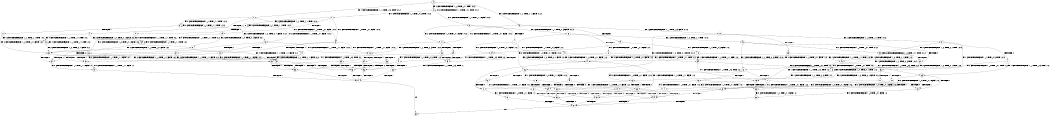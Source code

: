 digraph BCG {
size = "7, 10.5";
center = TRUE;
node [shape = circle];
0 [peripheries = 2];
0 -> 1 [label = "EX !1 !ATOMIC_EXCH_BRANCH (1, +1, TRUE, +0, 3, TRUE) !:0:1:2:"];
0 -> 2 [label = "EX !2 !ATOMIC_EXCH_BRANCH (1, +0, TRUE, +0, 1, TRUE) !:0:1:2:"];
0 -> 3 [label = "EX !0 !ATOMIC_EXCH_BRANCH (1, +1, TRUE, +1, 1, FALSE) !:0:1:2:"];
1 -> 4 [label = "TERMINATE !1"];
1 -> 5 [label = "EX !2 !ATOMIC_EXCH_BRANCH (1, +0, TRUE, +0, 1, FALSE) !:0:1:2:"];
1 -> 6 [label = "EX !0 !ATOMIC_EXCH_BRANCH (1, +1, TRUE, +1, 1, TRUE) !:0:1:2:"];
2 -> 7 [label = "EX !1 !ATOMIC_EXCH_BRANCH (1, +1, TRUE, +0, 3, TRUE) !:0:1:2:"];
2 -> 8 [label = "EX !0 !ATOMIC_EXCH_BRANCH (1, +1, TRUE, +1, 1, FALSE) !:0:1:2:"];
2 -> 2 [label = "EX !2 !ATOMIC_EXCH_BRANCH (1, +0, TRUE, +0, 1, TRUE) !:0:1:2:"];
3 -> 9 [label = "TERMINATE !0"];
3 -> 10 [label = "EX !1 !ATOMIC_EXCH_BRANCH (1, +1, TRUE, +0, 3, FALSE) !:0:1:2:"];
3 -> 11 [label = "EX !2 !ATOMIC_EXCH_BRANCH (1, +0, TRUE, +0, 1, FALSE) !:0:1:2:"];
4 -> 12 [label = "EX !2 !ATOMIC_EXCH_BRANCH (1, +0, TRUE, +0, 1, FALSE) !:0:2:"];
4 -> 13 [label = "EX !0 !ATOMIC_EXCH_BRANCH (1, +1, TRUE, +1, 1, TRUE) !:0:2:"];
5 -> 14 [label = "TERMINATE !1"];
5 -> 15 [label = "TERMINATE !2"];
5 -> 16 [label = "EX !0 !ATOMIC_EXCH_BRANCH (1, +1, TRUE, +1, 1, FALSE) !:0:1:2:"];
6 -> 17 [label = "TERMINATE !1"];
6 -> 18 [label = "EX !2 !ATOMIC_EXCH_BRANCH (1, +0, TRUE, +0, 1, FALSE) !:0:1:2:"];
6 -> 6 [label = "EX !0 !ATOMIC_EXCH_BRANCH (1, +1, TRUE, +1, 1, TRUE) !:0:1:2:"];
7 -> 19 [label = "TERMINATE !1"];
7 -> 20 [label = "EX !0 !ATOMIC_EXCH_BRANCH (1, +1, TRUE, +1, 1, TRUE) !:0:1:2:"];
7 -> 5 [label = "EX !2 !ATOMIC_EXCH_BRANCH (1, +0, TRUE, +0, 1, FALSE) !:0:1:2:"];
8 -> 21 [label = "TERMINATE !0"];
8 -> 22 [label = "EX !1 !ATOMIC_EXCH_BRANCH (1, +1, TRUE, +0, 3, FALSE) !:0:1:2:"];
8 -> 11 [label = "EX !2 !ATOMIC_EXCH_BRANCH (1, +0, TRUE, +0, 1, FALSE) !:0:1:2:"];
9 -> 23 [label = "EX !1 !ATOMIC_EXCH_BRANCH (1, +1, TRUE, +0, 3, FALSE) !:1:2:"];
9 -> 24 [label = "EX !2 !ATOMIC_EXCH_BRANCH (1, +0, TRUE, +0, 1, FALSE) !:1:2:"];
10 -> 25 [label = "TERMINATE !0"];
10 -> 26 [label = "EX !2 !ATOMIC_EXCH_BRANCH (1, +0, TRUE, +0, 1, FALSE) !:0:1:2:"];
10 -> 27 [label = "EX !1 !ATOMIC_EXCH_BRANCH (1, +0, TRUE, +1, 1, TRUE) !:0:1:2:"];
11 -> 28 [label = "TERMINATE !2"];
11 -> 29 [label = "TERMINATE !0"];
11 -> 16 [label = "EX !1 !ATOMIC_EXCH_BRANCH (1, +1, TRUE, +0, 3, TRUE) !:0:1:2:"];
12 -> 30 [label = "TERMINATE !2"];
12 -> 31 [label = "EX !0 !ATOMIC_EXCH_BRANCH (1, +1, TRUE, +1, 1, FALSE) !:0:2:"];
13 -> 32 [label = "EX !2 !ATOMIC_EXCH_BRANCH (1, +0, TRUE, +0, 1, FALSE) !:0:2:"];
13 -> 13 [label = "EX !0 !ATOMIC_EXCH_BRANCH (1, +1, TRUE, +1, 1, TRUE) !:0:2:"];
14 -> 30 [label = "TERMINATE !2"];
14 -> 31 [label = "EX !0 !ATOMIC_EXCH_BRANCH (1, +1, TRUE, +1, 1, FALSE) !:0:2:"];
15 -> 30 [label = "TERMINATE !1"];
15 -> 33 [label = "EX !0 !ATOMIC_EXCH_BRANCH (1, +1, TRUE, +1, 1, FALSE) !:0:1:"];
16 -> 34 [label = "TERMINATE !1"];
16 -> 35 [label = "TERMINATE !2"];
16 -> 36 [label = "TERMINATE !0"];
17 -> 32 [label = "EX !2 !ATOMIC_EXCH_BRANCH (1, +0, TRUE, +0, 1, FALSE) !:0:2:"];
17 -> 13 [label = "EX !0 !ATOMIC_EXCH_BRANCH (1, +1, TRUE, +1, 1, TRUE) !:0:2:"];
18 -> 37 [label = "TERMINATE !1"];
18 -> 38 [label = "TERMINATE !2"];
18 -> 16 [label = "EX !0 !ATOMIC_EXCH_BRANCH (1, +1, TRUE, +1, 1, FALSE) !:0:1:2:"];
19 -> 39 [label = "EX !0 !ATOMIC_EXCH_BRANCH (1, +1, TRUE, +1, 1, TRUE) !:0:2:"];
19 -> 12 [label = "EX !2 !ATOMIC_EXCH_BRANCH (1, +0, TRUE, +0, 1, FALSE) !:0:2:"];
20 -> 40 [label = "TERMINATE !1"];
20 -> 18 [label = "EX !2 !ATOMIC_EXCH_BRANCH (1, +0, TRUE, +0, 1, FALSE) !:0:1:2:"];
20 -> 20 [label = "EX !0 !ATOMIC_EXCH_BRANCH (1, +1, TRUE, +1, 1, TRUE) !:0:1:2:"];
21 -> 41 [label = "EX !1 !ATOMIC_EXCH_BRANCH (1, +1, TRUE, +0, 3, FALSE) !:1:2:"];
21 -> 24 [label = "EX !2 !ATOMIC_EXCH_BRANCH (1, +0, TRUE, +0, 1, FALSE) !:1:2:"];
22 -> 42 [label = "TERMINATE !0"];
22 -> 26 [label = "EX !2 !ATOMIC_EXCH_BRANCH (1, +0, TRUE, +0, 1, FALSE) !:0:1:2:"];
22 -> 43 [label = "EX !1 !ATOMIC_EXCH_BRANCH (1, +0, TRUE, +1, 1, TRUE) !:0:1:2:"];
23 -> 44 [label = "EX !2 !ATOMIC_EXCH_BRANCH (1, +0, TRUE, +0, 1, FALSE) !:1:2:"];
23 -> 45 [label = "EX !1 !ATOMIC_EXCH_BRANCH (1, +0, TRUE, +1, 1, TRUE) !:1:2:"];
24 -> 46 [label = "TERMINATE !2"];
24 -> 47 [label = "EX !1 !ATOMIC_EXCH_BRANCH (1, +1, TRUE, +0, 3, TRUE) !:1:2:"];
25 -> 44 [label = "EX !2 !ATOMIC_EXCH_BRANCH (1, +0, TRUE, +0, 1, FALSE) !:1:2:"];
25 -> 45 [label = "EX !1 !ATOMIC_EXCH_BRANCH (1, +0, TRUE, +1, 1, TRUE) !:1:2:"];
26 -> 48 [label = "TERMINATE !2"];
26 -> 49 [label = "TERMINATE !0"];
26 -> 50 [label = "EX !1 !ATOMIC_EXCH_BRANCH (1, +0, TRUE, +1, 1, FALSE) !:0:1:2:"];
27 -> 51 [label = "TERMINATE !0"];
27 -> 52 [label = "EX !2 !ATOMIC_EXCH_BRANCH (1, +0, TRUE, +0, 1, TRUE) !:0:1:2:"];
27 -> 53 [label = "EX !1 !ATOMIC_EXCH_BRANCH (1, +1, TRUE, +0, 3, TRUE) !:0:1:2:"];
28 -> 46 [label = "TERMINATE !0"];
28 -> 33 [label = "EX !1 !ATOMIC_EXCH_BRANCH (1, +1, TRUE, +0, 3, TRUE) !:0:1:"];
29 -> 46 [label = "TERMINATE !2"];
29 -> 47 [label = "EX !1 !ATOMIC_EXCH_BRANCH (1, +1, TRUE, +0, 3, TRUE) !:1:2:"];
30 -> 54 [label = "EX !0 !ATOMIC_EXCH_BRANCH (1, +1, TRUE, +1, 1, FALSE) !:0:"];
31 -> 55 [label = "TERMINATE !2"];
31 -> 56 [label = "TERMINATE !0"];
32 -> 57 [label = "TERMINATE !2"];
32 -> 31 [label = "EX !0 !ATOMIC_EXCH_BRANCH (1, +1, TRUE, +1, 1, FALSE) !:0:2:"];
33 -> 55 [label = "TERMINATE !1"];
33 -> 58 [label = "TERMINATE !0"];
34 -> 55 [label = "TERMINATE !2"];
34 -> 56 [label = "TERMINATE !0"];
35 -> 55 [label = "TERMINATE !1"];
35 -> 58 [label = "TERMINATE !0"];
36 -> 56 [label = "TERMINATE !1"];
36 -> 58 [label = "TERMINATE !2"];
37 -> 57 [label = "TERMINATE !2"];
37 -> 31 [label = "EX !0 !ATOMIC_EXCH_BRANCH (1, +1, TRUE, +1, 1, FALSE) !:0:2:"];
38 -> 57 [label = "TERMINATE !1"];
38 -> 33 [label = "EX !0 !ATOMIC_EXCH_BRANCH (1, +1, TRUE, +1, 1, FALSE) !:0:1:"];
39 -> 32 [label = "EX !2 !ATOMIC_EXCH_BRANCH (1, +0, TRUE, +0, 1, FALSE) !:0:2:"];
39 -> 39 [label = "EX !0 !ATOMIC_EXCH_BRANCH (1, +1, TRUE, +1, 1, TRUE) !:0:2:"];
40 -> 32 [label = "EX !2 !ATOMIC_EXCH_BRANCH (1, +0, TRUE, +0, 1, FALSE) !:0:2:"];
40 -> 39 [label = "EX !0 !ATOMIC_EXCH_BRANCH (1, +1, TRUE, +1, 1, TRUE) !:0:2:"];
41 -> 44 [label = "EX !2 !ATOMIC_EXCH_BRANCH (1, +0, TRUE, +0, 1, FALSE) !:1:2:"];
41 -> 59 [label = "EX !1 !ATOMIC_EXCH_BRANCH (1, +0, TRUE, +1, 1, TRUE) !:1:2:"];
42 -> 44 [label = "EX !2 !ATOMIC_EXCH_BRANCH (1, +0, TRUE, +0, 1, FALSE) !:1:2:"];
42 -> 59 [label = "EX !1 !ATOMIC_EXCH_BRANCH (1, +0, TRUE, +1, 1, TRUE) !:1:2:"];
43 -> 60 [label = "TERMINATE !0"];
43 -> 52 [label = "EX !2 !ATOMIC_EXCH_BRANCH (1, +0, TRUE, +0, 1, TRUE) !:0:1:2:"];
43 -> 61 [label = "EX !1 !ATOMIC_EXCH_BRANCH (1, +1, TRUE, +0, 3, TRUE) !:0:1:2:"];
44 -> 62 [label = "TERMINATE !2"];
44 -> 63 [label = "EX !1 !ATOMIC_EXCH_BRANCH (1, +0, TRUE, +1, 1, FALSE) !:1:2:"];
45 -> 64 [label = "EX !2 !ATOMIC_EXCH_BRANCH (1, +0, TRUE, +0, 1, TRUE) !:1:2:"];
45 -> 65 [label = "EX !1 !ATOMIC_EXCH_BRANCH (1, +1, TRUE, +0, 3, TRUE) !:1:2:"];
46 -> 66 [label = "EX !1 !ATOMIC_EXCH_BRANCH (1, +1, TRUE, +0, 3, TRUE) !:1:"];
47 -> 56 [label = "TERMINATE !1"];
47 -> 58 [label = "TERMINATE !2"];
48 -> 62 [label = "TERMINATE !0"];
48 -> 67 [label = "EX !1 !ATOMIC_EXCH_BRANCH (1, +0, TRUE, +1, 1, FALSE) !:0:1:"];
49 -> 62 [label = "TERMINATE !2"];
49 -> 63 [label = "EX !1 !ATOMIC_EXCH_BRANCH (1, +0, TRUE, +1, 1, FALSE) !:1:2:"];
50 -> 68 [label = "TERMINATE !1"];
50 -> 69 [label = "TERMINATE !2"];
50 -> 70 [label = "TERMINATE !0"];
51 -> 64 [label = "EX !2 !ATOMIC_EXCH_BRANCH (1, +0, TRUE, +0, 1, TRUE) !:1:2:"];
51 -> 65 [label = "EX !1 !ATOMIC_EXCH_BRANCH (1, +1, TRUE, +0, 3, TRUE) !:1:2:"];
52 -> 60 [label = "TERMINATE !0"];
52 -> 52 [label = "EX !2 !ATOMIC_EXCH_BRANCH (1, +0, TRUE, +0, 1, TRUE) !:0:1:2:"];
52 -> 61 [label = "EX !1 !ATOMIC_EXCH_BRANCH (1, +1, TRUE, +0, 3, TRUE) !:0:1:2:"];
53 -> 71 [label = "TERMINATE !1"];
53 -> 72 [label = "TERMINATE !0"];
53 -> 73 [label = "EX !2 !ATOMIC_EXCH_BRANCH (1, +0, TRUE, +0, 1, FALSE) !:0:1:2:"];
54 -> 74 [label = "TERMINATE !0"];
55 -> 74 [label = "TERMINATE !0"];
56 -> 74 [label = "TERMINATE !2"];
57 -> 54 [label = "EX !0 !ATOMIC_EXCH_BRANCH (1, +1, TRUE, +1, 1, FALSE) !:0:"];
58 -> 74 [label = "TERMINATE !1"];
59 -> 64 [label = "EX !2 !ATOMIC_EXCH_BRANCH (1, +0, TRUE, +0, 1, TRUE) !:1:2:"];
59 -> 75 [label = "EX !1 !ATOMIC_EXCH_BRANCH (1, +1, TRUE, +0, 3, TRUE) !:1:2:"];
60 -> 64 [label = "EX !2 !ATOMIC_EXCH_BRANCH (1, +0, TRUE, +0, 1, TRUE) !:1:2:"];
60 -> 75 [label = "EX !1 !ATOMIC_EXCH_BRANCH (1, +1, TRUE, +0, 3, TRUE) !:1:2:"];
61 -> 76 [label = "TERMINATE !1"];
61 -> 77 [label = "TERMINATE !0"];
61 -> 73 [label = "EX !2 !ATOMIC_EXCH_BRANCH (1, +0, TRUE, +0, 1, FALSE) !:0:1:2:"];
62 -> 78 [label = "EX !1 !ATOMIC_EXCH_BRANCH (1, +0, TRUE, +1, 1, FALSE) !:1:"];
63 -> 79 [label = "TERMINATE !1"];
63 -> 80 [label = "TERMINATE !2"];
64 -> 64 [label = "EX !2 !ATOMIC_EXCH_BRANCH (1, +0, TRUE, +0, 1, TRUE) !:1:2:"];
64 -> 75 [label = "EX !1 !ATOMIC_EXCH_BRANCH (1, +1, TRUE, +0, 3, TRUE) !:1:2:"];
65 -> 81 [label = "TERMINATE !1"];
65 -> 82 [label = "EX !2 !ATOMIC_EXCH_BRANCH (1, +0, TRUE, +0, 1, FALSE) !:1:2:"];
66 -> 74 [label = "TERMINATE !1"];
67 -> 83 [label = "TERMINATE !1"];
67 -> 80 [label = "TERMINATE !0"];
68 -> 83 [label = "TERMINATE !2"];
68 -> 79 [label = "TERMINATE !0"];
69 -> 83 [label = "TERMINATE !1"];
69 -> 80 [label = "TERMINATE !0"];
70 -> 79 [label = "TERMINATE !1"];
70 -> 80 [label = "TERMINATE !2"];
71 -> 81 [label = "TERMINATE !0"];
71 -> 84 [label = "EX !2 !ATOMIC_EXCH_BRANCH (1, +0, TRUE, +0, 1, FALSE) !:0:2:"];
72 -> 81 [label = "TERMINATE !1"];
72 -> 82 [label = "EX !2 !ATOMIC_EXCH_BRANCH (1, +0, TRUE, +0, 1, FALSE) !:1:2:"];
73 -> 68 [label = "TERMINATE !1"];
73 -> 69 [label = "TERMINATE !2"];
73 -> 70 [label = "TERMINATE !0"];
74 -> 85 [label = "exit"];
75 -> 86 [label = "TERMINATE !1"];
75 -> 82 [label = "EX !2 !ATOMIC_EXCH_BRANCH (1, +0, TRUE, +0, 1, FALSE) !:1:2:"];
76 -> 86 [label = "TERMINATE !0"];
76 -> 84 [label = "EX !2 !ATOMIC_EXCH_BRANCH (1, +0, TRUE, +0, 1, FALSE) !:0:2:"];
77 -> 86 [label = "TERMINATE !1"];
77 -> 82 [label = "EX !2 !ATOMIC_EXCH_BRANCH (1, +0, TRUE, +0, 1, FALSE) !:1:2:"];
78 -> 87 [label = "TERMINATE !1"];
79 -> 87 [label = "TERMINATE !2"];
80 -> 87 [label = "TERMINATE !1"];
81 -> 88 [label = "EX !2 !ATOMIC_EXCH_BRANCH (1, +0, TRUE, +0, 1, FALSE) !:2:"];
82 -> 79 [label = "TERMINATE !1"];
82 -> 80 [label = "TERMINATE !2"];
83 -> 87 [label = "TERMINATE !0"];
84 -> 83 [label = "TERMINATE !2"];
84 -> 79 [label = "TERMINATE !0"];
86 -> 88 [label = "EX !2 !ATOMIC_EXCH_BRANCH (1, +0, TRUE, +0, 1, FALSE) !:2:"];
87 -> 85 [label = "exit"];
88 -> 87 [label = "TERMINATE !2"];
}
